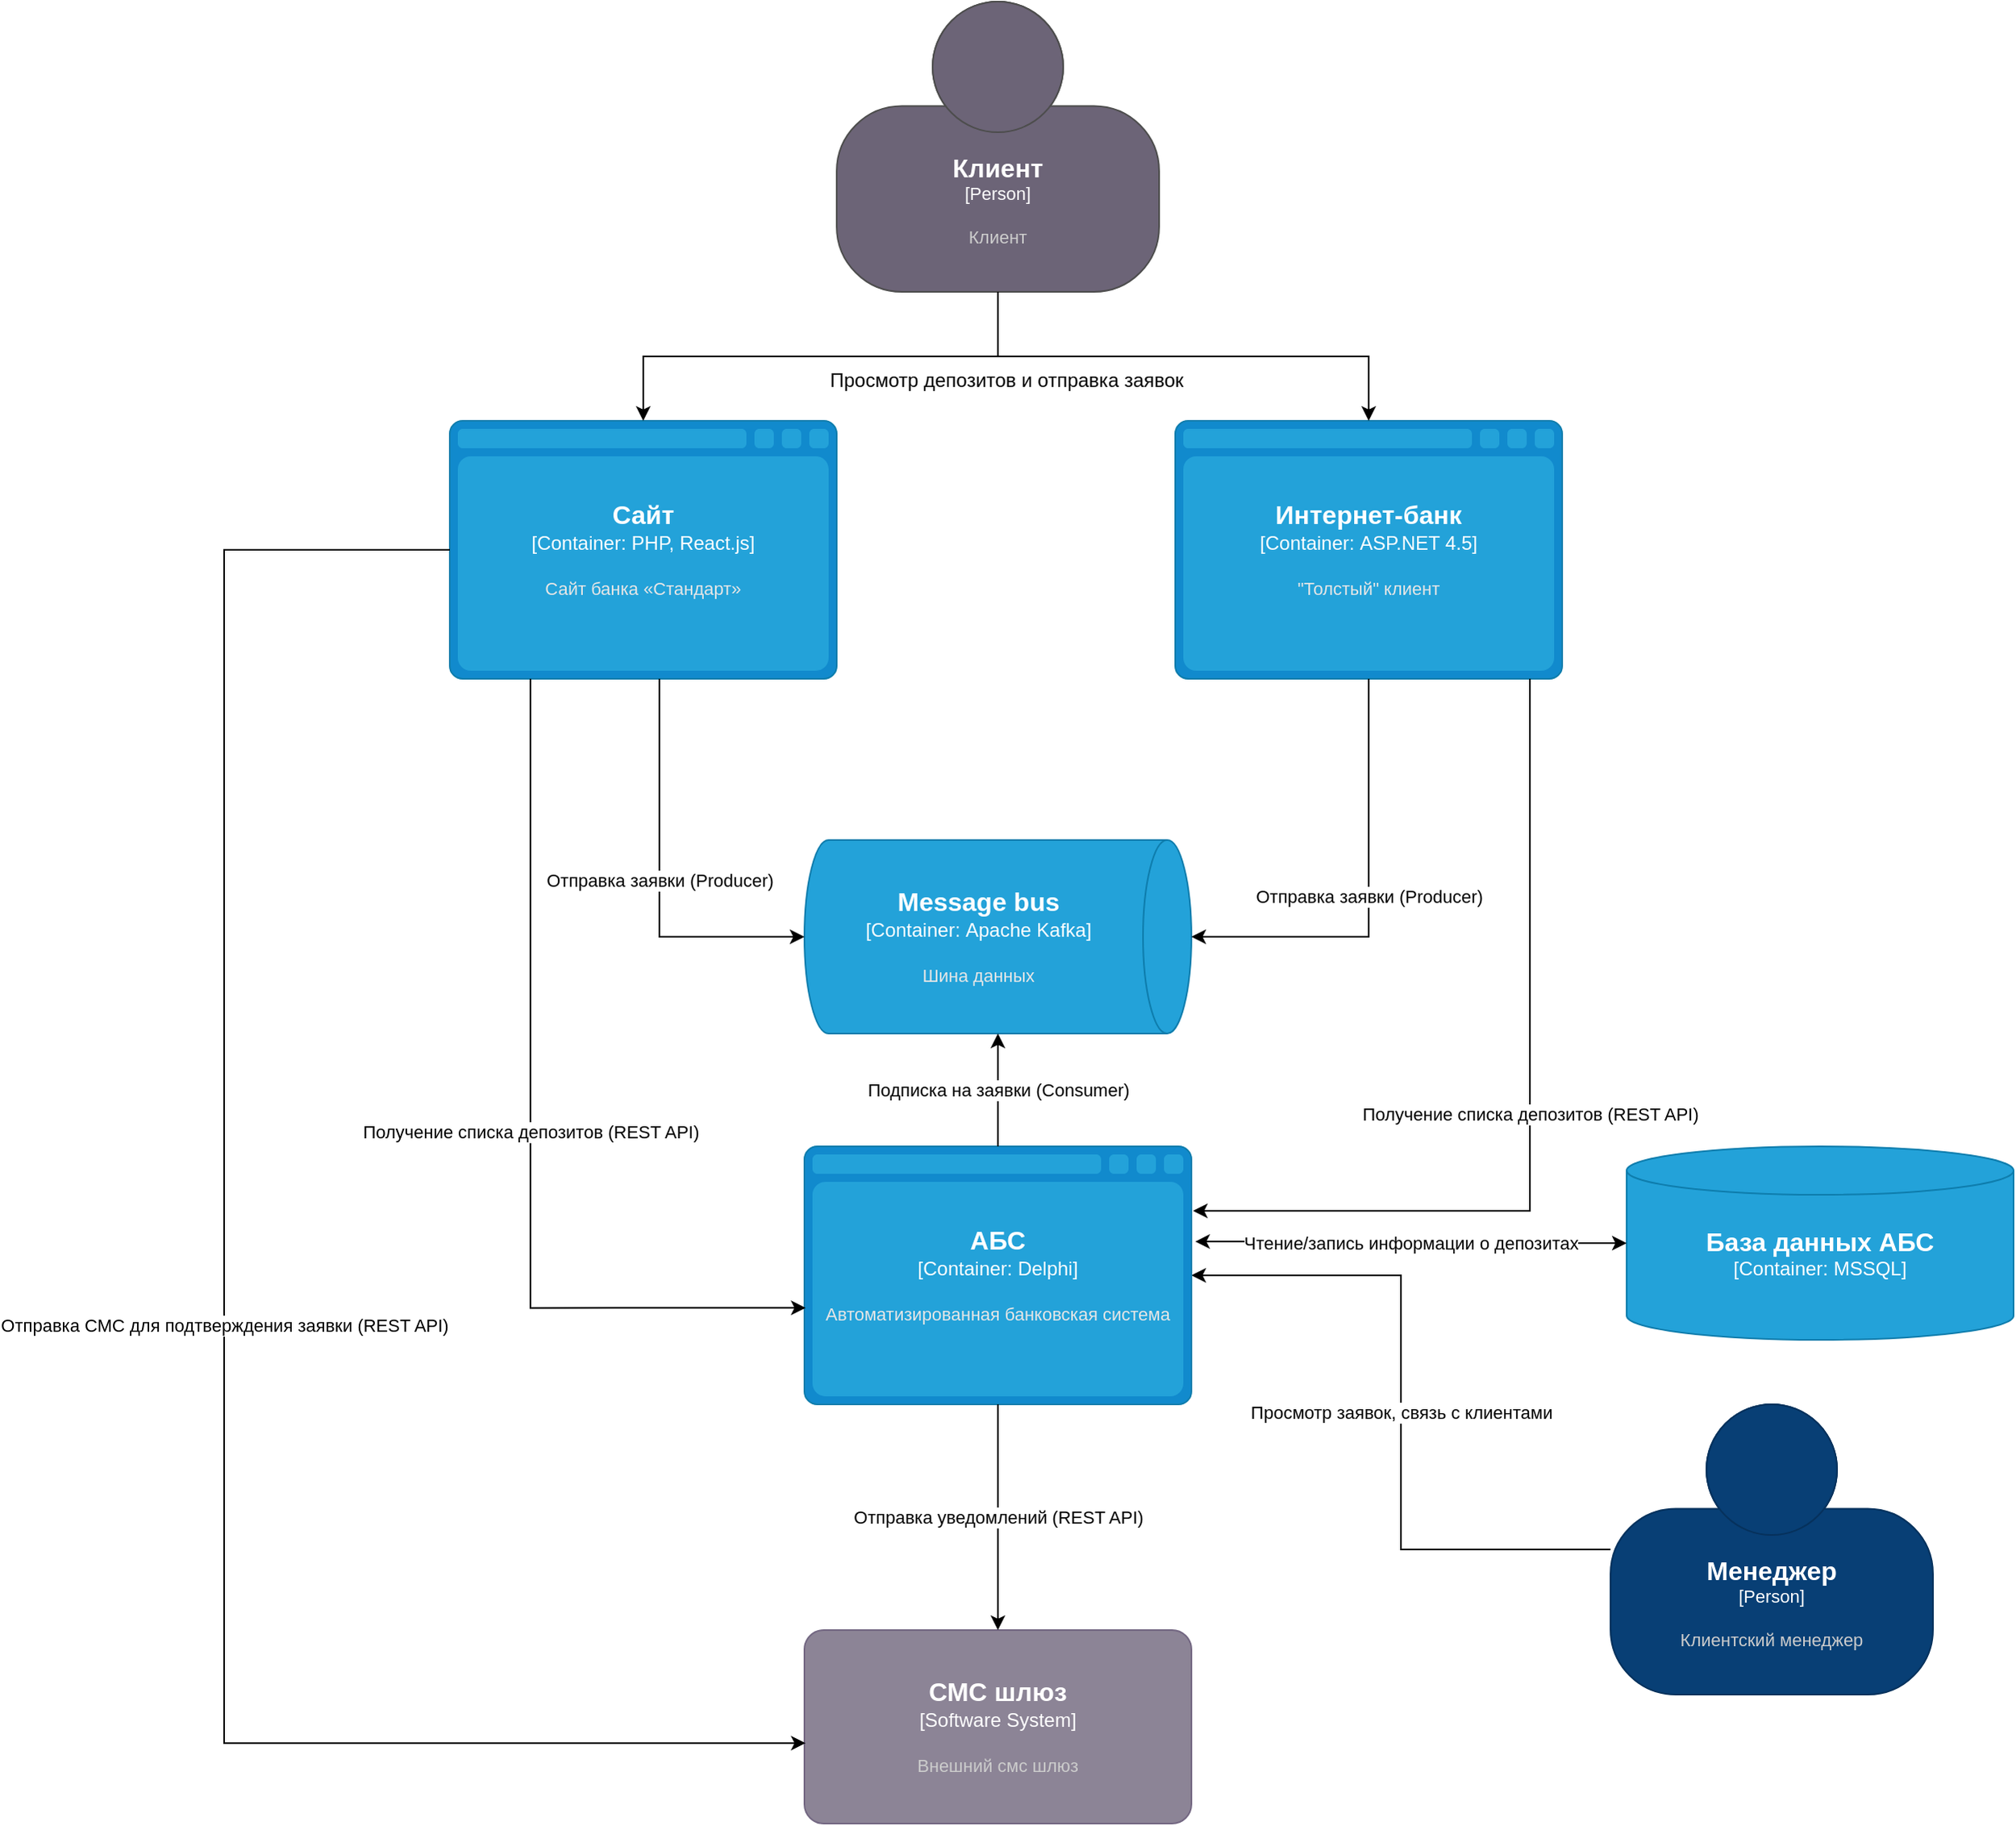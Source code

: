 <mxfile version="27.0.6">
  <diagram name="Page-1" id="IV1VARjFYil2fosr5-tl">
    <mxGraphModel dx="2581" dy="1075" grid="1" gridSize="10" guides="1" tooltips="1" connect="1" arrows="1" fold="1" page="1" pageScale="1" pageWidth="850" pageHeight="1100" math="0" shadow="0">
      <root>
        <mxCell id="0" />
        <mxCell id="1" parent="0" />
        <mxCell id="eGxHWp-84K5y3mqDohFG-18" value="Просмотр заявок, связь с клиентами" style="edgeStyle=orthogonalEdgeStyle;rounded=0;orthogonalLoop=1;jettySize=auto;html=1;" edge="1" parent="1" source="eGxHWp-84K5y3mqDohFG-1" target="eGxHWp-84K5y3mqDohFG-5">
          <mxGeometry relative="1" as="geometry" />
        </mxCell>
        <object placeholders="1" c4Name="Менеджер" c4Type="Person" c4Description="Клиентский менеджер" label="&lt;font style=&quot;font-size: 16px&quot;&gt;&lt;b&gt;%c4Name%&lt;/b&gt;&lt;/font&gt;&lt;div&gt;[%c4Type%]&lt;/div&gt;&lt;br&gt;&lt;div&gt;&lt;font style=&quot;font-size: 11px&quot;&gt;&lt;font color=&quot;#cccccc&quot;&gt;%c4Description%&lt;/font&gt;&lt;/div&gt;" id="eGxHWp-84K5y3mqDohFG-1">
          <mxCell style="html=1;fontSize=11;dashed=0;whiteSpace=wrap;fillColor=#083F75;strokeColor=#06315C;fontColor=#ffffff;shape=mxgraph.c4.person2;align=center;metaEdit=1;points=[[0.5,0,0],[1,0.5,0],[1,0.75,0],[0.75,1,0],[0.5,1,0],[0.25,1,0],[0,0.75,0],[0,0.5,0]];resizable=0;" vertex="1" parent="1">
            <mxGeometry x="990" y="990" width="200" height="180" as="geometry" />
          </mxCell>
        </object>
        <object placeholders="1" c4Name="Сайт" c4Type="Container" c4Technology="PHP, React.js" c4Description="Сайт банка «Стандарт»" label="&lt;font style=&quot;font-size: 16px&quot;&gt;&lt;b&gt;%c4Name%&lt;/b&gt;&lt;/font&gt;&lt;div&gt;[%c4Type%:&amp;nbsp;%c4Technology%]&lt;/div&gt;&lt;br&gt;&lt;div&gt;&lt;font style=&quot;font-size: 11px&quot;&gt;&lt;font color=&quot;#E6E6E6&quot;&gt;%c4Description%&lt;/font&gt;&lt;/div&gt;" id="eGxHWp-84K5y3mqDohFG-2">
          <mxCell style="shape=mxgraph.c4.webBrowserContainer2;whiteSpace=wrap;html=1;boundedLbl=1;rounded=0;labelBackgroundColor=none;strokeColor=#118ACD;fillColor=#23A2D9;strokeColor=#118ACD;strokeColor2=#0E7DAD;fontSize=12;fontColor=#ffffff;align=center;metaEdit=1;points=[[0.5,0,0],[1,0.25,0],[1,0.5,0],[1,0.75,0],[0.5,1,0],[0,0.75,0],[0,0.5,0],[0,0.25,0]];resizable=0;" vertex="1" parent="1">
            <mxGeometry x="270" y="380" width="240" height="160" as="geometry" />
          </mxCell>
        </object>
        <object placeholders="1" c4Name="Message bus" c4Type="Container" c4Technology="Apache Kafka" c4Description="Шина данных" label="&lt;font style=&quot;font-size: 16px&quot;&gt;&lt;b&gt;%c4Name%&lt;/b&gt;&lt;/font&gt;&lt;div&gt;[%c4Type%:&amp;nbsp;%c4Technology%]&lt;/div&gt;&lt;br&gt;&lt;div&gt;&lt;font style=&quot;font-size: 11px&quot;&gt;&lt;font color=&quot;#E6E6E6&quot;&gt;%c4Description%&lt;/font&gt;&lt;/div&gt;" id="eGxHWp-84K5y3mqDohFG-3">
          <mxCell style="shape=cylinder3;size=15;direction=south;whiteSpace=wrap;html=1;boundedLbl=1;rounded=0;labelBackgroundColor=none;fillColor=#23A2D9;fontSize=12;fontColor=#ffffff;align=center;strokeColor=#0E7DAD;metaEdit=1;points=[[0.5,0,0],[1,0.25,0],[1,0.5,0],[1,0.75,0],[0.5,1,0],[0,0.75,0],[0,0.5,0],[0,0.25,0]];resizable=0;" vertex="1" parent="1">
            <mxGeometry x="490" y="640" width="240" height="120" as="geometry" />
          </mxCell>
        </object>
        <object placeholders="1" c4Name="Интернет-банк" c4Type="Container" c4Technology="ASP.NET 4.5" c4Description="&quot;Толстый&quot; клиент" label="&lt;font style=&quot;font-size: 16px&quot;&gt;&lt;b&gt;%c4Name%&lt;/b&gt;&lt;/font&gt;&lt;div&gt;[%c4Type%:&amp;nbsp;%c4Technology%]&lt;/div&gt;&lt;br&gt;&lt;div&gt;&lt;font style=&quot;font-size: 11px&quot;&gt;&lt;font color=&quot;#E6E6E6&quot;&gt;%c4Description%&lt;/font&gt;&lt;/div&gt;" id="eGxHWp-84K5y3mqDohFG-4">
          <mxCell style="shape=mxgraph.c4.webBrowserContainer2;whiteSpace=wrap;html=1;boundedLbl=1;rounded=0;labelBackgroundColor=none;strokeColor=#118ACD;fillColor=#23A2D9;strokeColor=#118ACD;strokeColor2=#0E7DAD;fontSize=12;fontColor=#ffffff;align=center;metaEdit=1;points=[[0.5,0,0],[1,0.25,0],[1,0.5,0],[1,0.75,0],[0.5,1,0],[0,0.75,0],[0,0.5,0],[0,0.25,0]];resizable=0;" vertex="1" parent="1">
            <mxGeometry x="720" y="380" width="240" height="160" as="geometry" />
          </mxCell>
        </object>
        <object placeholders="1" c4Name="АБС" c4Type="Container" c4Technology="Delphi" c4Description="Автоматизированная банковская система" label="&lt;font style=&quot;font-size: 16px&quot;&gt;&lt;b&gt;%c4Name%&lt;/b&gt;&lt;/font&gt;&lt;div&gt;[%c4Type%:&amp;nbsp;%c4Technology%]&lt;/div&gt;&lt;br&gt;&lt;div&gt;&lt;font style=&quot;font-size: 11px&quot;&gt;&lt;font color=&quot;#E6E6E6&quot;&gt;%c4Description%&lt;/font&gt;&lt;/div&gt;" id="eGxHWp-84K5y3mqDohFG-5">
          <mxCell style="shape=mxgraph.c4.webBrowserContainer2;whiteSpace=wrap;html=1;boundedLbl=1;rounded=0;labelBackgroundColor=none;strokeColor=#118ACD;fillColor=#23A2D9;strokeColor=#118ACD;strokeColor2=#0E7DAD;fontSize=12;fontColor=#ffffff;align=center;metaEdit=1;points=[[0.5,0,0],[1,0.25,0],[1,0.5,0],[1,0.75,0],[0.5,1,0],[0,0.75,0],[0,0.5,0],[0,0.25,0]];resizable=0;" vertex="1" parent="1">
            <mxGeometry x="490" y="830" width="240" height="160" as="geometry" />
          </mxCell>
        </object>
        <mxCell id="eGxHWp-84K5y3mqDohFG-6" value="Получение списка депозитов (REST API)" style="edgeStyle=orthogonalEdgeStyle;rounded=0;orthogonalLoop=1;jettySize=auto;html=1;entryX=0.003;entryY=0.626;entryDx=0;entryDy=0;entryPerimeter=0;" edge="1" parent="1" source="eGxHWp-84K5y3mqDohFG-2" target="eGxHWp-84K5y3mqDohFG-5">
          <mxGeometry relative="1" as="geometry">
            <Array as="points">
              <mxPoint x="320" y="930" />
            </Array>
          </mxGeometry>
        </mxCell>
        <mxCell id="eGxHWp-84K5y3mqDohFG-7" value="Отправка заявки (Producer)" style="edgeStyle=orthogonalEdgeStyle;rounded=0;orthogonalLoop=1;jettySize=auto;html=1;entryX=0.5;entryY=1;entryDx=0;entryDy=0;entryPerimeter=0;" edge="1" parent="1" source="eGxHWp-84K5y3mqDohFG-2" target="eGxHWp-84K5y3mqDohFG-3">
          <mxGeometry relative="1" as="geometry">
            <Array as="points">
              <mxPoint x="400" y="700" />
            </Array>
          </mxGeometry>
        </mxCell>
        <mxCell id="eGxHWp-84K5y3mqDohFG-8" value="Отправка заявки (Producer)" style="edgeStyle=orthogonalEdgeStyle;rounded=0;orthogonalLoop=1;jettySize=auto;html=1;entryX=0.5;entryY=0;entryDx=0;entryDy=0;entryPerimeter=0;" edge="1" parent="1" source="eGxHWp-84K5y3mqDohFG-4" target="eGxHWp-84K5y3mqDohFG-3">
          <mxGeometry relative="1" as="geometry" />
        </mxCell>
        <mxCell id="eGxHWp-84K5y3mqDohFG-9" value="Получение списка депозитов (REST API)" style="edgeStyle=orthogonalEdgeStyle;rounded=0;orthogonalLoop=1;jettySize=auto;html=1;" edge="1" parent="1" source="eGxHWp-84K5y3mqDohFG-4">
          <mxGeometry relative="1" as="geometry">
            <mxPoint x="731" y="870" as="targetPoint" />
            <Array as="points">
              <mxPoint x="940" y="870" />
              <mxPoint x="731" y="870" />
            </Array>
          </mxGeometry>
        </mxCell>
        <mxCell id="eGxHWp-84K5y3mqDohFG-10" value="Подписка на заявки (Consumer)" style="edgeStyle=orthogonalEdgeStyle;rounded=0;orthogonalLoop=1;jettySize=auto;html=1;entryX=1;entryY=0.5;entryDx=0;entryDy=0;entryPerimeter=0;" edge="1" parent="1" source="eGxHWp-84K5y3mqDohFG-5" target="eGxHWp-84K5y3mqDohFG-3">
          <mxGeometry relative="1" as="geometry" />
        </mxCell>
        <object placeholders="1" c4Name="Клиент" c4Type="Person" c4Description="Клиент" label="&lt;font style=&quot;font-size: 16px&quot;&gt;&lt;b&gt;%c4Name%&lt;/b&gt;&lt;/font&gt;&lt;div&gt;[%c4Type%]&lt;/div&gt;&lt;br&gt;&lt;div&gt;&lt;font style=&quot;font-size: 11px&quot;&gt;&lt;font color=&quot;#cccccc&quot;&gt;%c4Description%&lt;/font&gt;&lt;/div&gt;" id="eGxHWp-84K5y3mqDohFG-11">
          <mxCell style="html=1;fontSize=11;dashed=0;whiteSpace=wrap;fillColor=#6C6477;strokeColor=#4D4D4D;fontColor=#ffffff;shape=mxgraph.c4.person2;align=center;metaEdit=1;points=[[0.5,0,0],[1,0.5,0],[1,0.75,0],[0.75,1,0],[0.5,1,0],[0.25,1,0],[0,0.75,0],[0,0.5,0]];resizable=0;" vertex="1" parent="1">
            <mxGeometry x="510" y="120" width="200" height="180" as="geometry" />
          </mxCell>
        </object>
        <object placeholders="1" c4Name="СМС шлюз" c4Type="Software System" c4Description="Внешний смс шлюз" label="&lt;font style=&quot;font-size: 16px&quot;&gt;&lt;b&gt;%c4Name%&lt;/b&gt;&lt;/font&gt;&lt;div&gt;[%c4Type%]&lt;/div&gt;&lt;br&gt;&lt;div&gt;&lt;font style=&quot;font-size: 11px&quot;&gt;&lt;font color=&quot;#cccccc&quot;&gt;%c4Description%&lt;/font&gt;&lt;/div&gt;" id="eGxHWp-84K5y3mqDohFG-12">
          <mxCell style="rounded=1;whiteSpace=wrap;html=1;labelBackgroundColor=none;fillColor=#8C8496;fontColor=#ffffff;align=center;arcSize=10;strokeColor=#736782;metaEdit=1;resizable=0;points=[[0.25,0,0],[0.5,0,0],[0.75,0,0],[1,0.25,0],[1,0.5,0],[1,0.75,0],[0.75,1,0],[0.5,1,0],[0.25,1,0],[0,0.75,0],[0,0.5,0],[0,0.25,0]];" vertex="1" parent="1">
            <mxGeometry x="490" y="1130" width="240" height="120" as="geometry" />
          </mxCell>
        </object>
        <mxCell id="eGxHWp-84K5y3mqDohFG-13" value="Отправка уведомлений (REST API)" style="edgeStyle=orthogonalEdgeStyle;rounded=0;orthogonalLoop=1;jettySize=auto;html=1;entryX=0.5;entryY=0;entryDx=0;entryDy=0;entryPerimeter=0;" edge="1" parent="1" source="eGxHWp-84K5y3mqDohFG-5" target="eGxHWp-84K5y3mqDohFG-12">
          <mxGeometry relative="1" as="geometry" />
        </mxCell>
        <mxCell id="eGxHWp-84K5y3mqDohFG-14" value="Отправка СМС для подтверждения заявки (REST API)" style="edgeStyle=orthogonalEdgeStyle;rounded=0;orthogonalLoop=1;jettySize=auto;html=1;entryX=0.003;entryY=0.584;entryDx=0;entryDy=0;entryPerimeter=0;" edge="1" parent="1" source="eGxHWp-84K5y3mqDohFG-2" target="eGxHWp-84K5y3mqDohFG-12">
          <mxGeometry relative="1" as="geometry">
            <Array as="points">
              <mxPoint x="130" y="460" />
              <mxPoint x="130" y="1200" />
            </Array>
          </mxGeometry>
        </mxCell>
        <mxCell id="eGxHWp-84K5y3mqDohFG-15" style="edgeStyle=orthogonalEdgeStyle;rounded=0;orthogonalLoop=1;jettySize=auto;html=1;entryX=0.5;entryY=0;entryDx=0;entryDy=0;entryPerimeter=0;" edge="1" parent="1" source="eGxHWp-84K5y3mqDohFG-11" target="eGxHWp-84K5y3mqDohFG-2">
          <mxGeometry relative="1" as="geometry" />
        </mxCell>
        <mxCell id="eGxHWp-84K5y3mqDohFG-16" style="edgeStyle=orthogonalEdgeStyle;rounded=0;orthogonalLoop=1;jettySize=auto;html=1;entryX=0.5;entryY=0;entryDx=0;entryDy=0;entryPerimeter=0;" edge="1" parent="1" source="eGxHWp-84K5y3mqDohFG-11" target="eGxHWp-84K5y3mqDohFG-4">
          <mxGeometry relative="1" as="geometry">
            <Array as="points">
              <mxPoint x="610" y="340" />
              <mxPoint x="840" y="340" />
            </Array>
          </mxGeometry>
        </mxCell>
        <mxCell id="eGxHWp-84K5y3mqDohFG-17" value="Просмотр депозитов и отправка заявок" style="text;html=1;align=center;verticalAlign=middle;resizable=0;points=[];autosize=1;strokeColor=none;fillColor=none;" vertex="1" parent="1">
          <mxGeometry x="490" y="340" width="250" height="30" as="geometry" />
        </mxCell>
        <object placeholders="1" c4Name="База данных АБС" c4Type="Container" c4Technology="MSSQL" c4Description="" label="&lt;font style=&quot;font-size: 16px&quot;&gt;&lt;b&gt;%c4Name%&lt;/b&gt;&lt;/font&gt;&lt;div&gt;[%c4Type%:&amp;nbsp;%c4Technology%]&lt;/div&gt;&lt;br&gt;&lt;div&gt;&lt;font style=&quot;font-size: 11px&quot;&gt;&lt;font color=&quot;#E6E6E6&quot;&gt;%c4Description%&lt;/font&gt;&lt;/div&gt;" id="eGxHWp-84K5y3mqDohFG-19">
          <mxCell style="shape=cylinder3;size=15;whiteSpace=wrap;html=1;boundedLbl=1;rounded=0;labelBackgroundColor=none;fillColor=#23A2D9;fontSize=12;fontColor=#ffffff;align=center;strokeColor=#0E7DAD;metaEdit=1;points=[[0.5,0,0],[1,0.25,0],[1,0.5,0],[1,0.75,0],[0.5,1,0],[0,0.75,0],[0,0.5,0],[0,0.25,0]];resizable=0;" vertex="1" parent="1">
            <mxGeometry x="1000" y="830" width="240" height="120" as="geometry" />
          </mxCell>
        </object>
        <mxCell id="eGxHWp-84K5y3mqDohFG-21" value="Чтение/запись информации о депозитах" style="edgeStyle=orthogonalEdgeStyle;rounded=0;orthogonalLoop=1;jettySize=auto;html=1;entryX=1.01;entryY=0.369;entryDx=0;entryDy=0;entryPerimeter=0;startArrow=classic;startFill=1;" edge="1" parent="1" source="eGxHWp-84K5y3mqDohFG-19" target="eGxHWp-84K5y3mqDohFG-5">
          <mxGeometry relative="1" as="geometry" />
        </mxCell>
      </root>
    </mxGraphModel>
  </diagram>
</mxfile>
